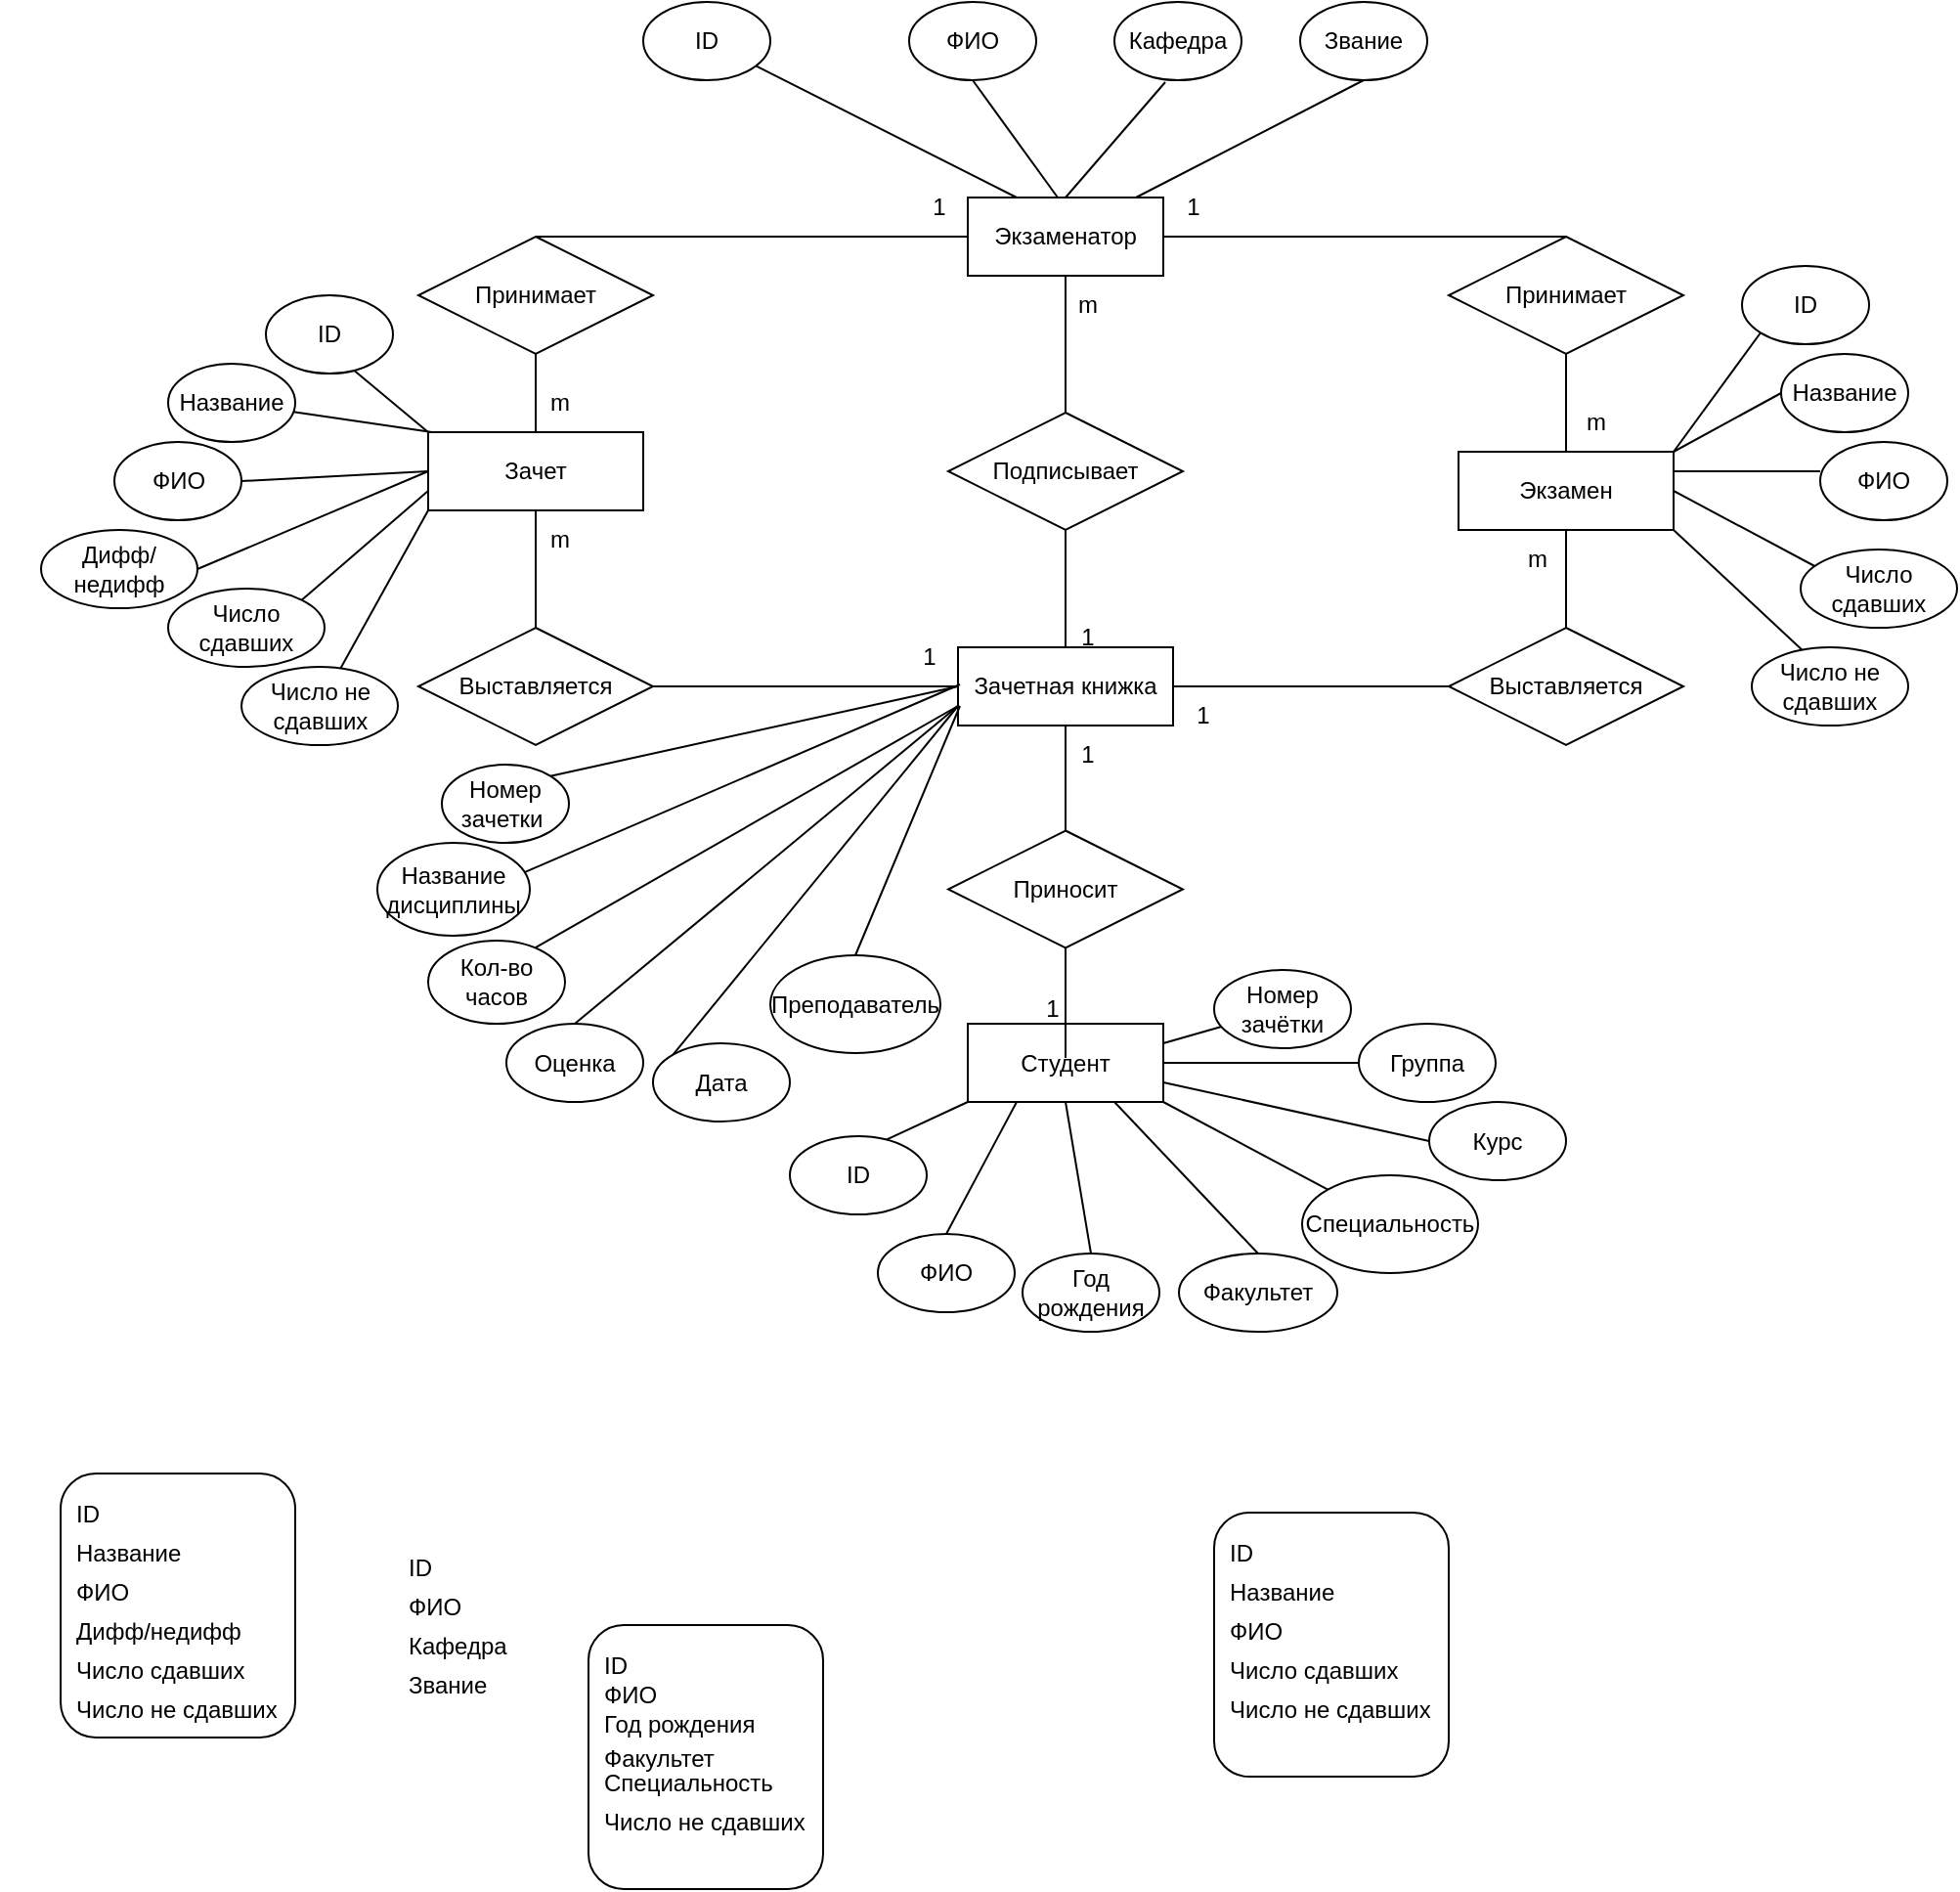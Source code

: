 <mxfile version="21.0.2" type="github">
  <diagram name="Страница 1" id="kN8PxnFEDK35wADo5rTp">
    <mxGraphModel dx="1122" dy="761" grid="1" gridSize="10" guides="1" tooltips="1" connect="1" arrows="1" fold="1" page="1" pageScale="1" pageWidth="827" pageHeight="1169" math="0" shadow="0">
      <root>
        <mxCell id="0" />
        <mxCell id="1" parent="0" />
        <mxCell id="aaMXlUi6by5d5fHdfF7g-28" value="Студент" style="whiteSpace=wrap;html=1;align=center;" vertex="1" parent="1">
          <mxGeometry x="514" y="592.5" width="100" height="40" as="geometry" />
        </mxCell>
        <mxCell id="aaMXlUi6by5d5fHdfF7g-35" value="" style="endArrow=none;html=1;rounded=0;exitX=0.5;exitY=0;exitDx=0;exitDy=0;entryX=0;entryY=0.5;entryDx=0;entryDy=0;" edge="1" parent="1" source="aaMXlUi6by5d5fHdfF7g-75" target="aaMXlUi6by5d5fHdfF7g-29">
          <mxGeometry relative="1" as="geometry">
            <mxPoint x="410" y="160" as="sourcePoint" />
            <mxPoint x="500" y="159.5" as="targetPoint" />
          </mxGeometry>
        </mxCell>
        <mxCell id="aaMXlUi6by5d5fHdfF7g-45" value="Экзамен" style="html=1;whiteSpace=wrap;" vertex="1" parent="1">
          <mxGeometry x="765" y="300" width="110" height="40" as="geometry" />
        </mxCell>
        <mxCell id="aaMXlUi6by5d5fHdfF7g-46" value="Зачет" style="html=1;whiteSpace=wrap;" vertex="1" parent="1">
          <mxGeometry x="238" y="290" width="110" height="40" as="geometry" />
        </mxCell>
        <mxCell id="aaMXlUi6by5d5fHdfF7g-47" value="Зачетная книжка" style="html=1;whiteSpace=wrap;" vertex="1" parent="1">
          <mxGeometry x="509" y="400" width="110" height="40" as="geometry" />
        </mxCell>
        <mxCell id="aaMXlUi6by5d5fHdfF7g-66" value="" style="endArrow=none;html=1;rounded=0;exitX=0.5;exitY=1;exitDx=0;exitDy=0;" edge="1" parent="1" source="aaMXlUi6by5d5fHdfF7g-78">
          <mxGeometry width="50" height="50" relative="1" as="geometry">
            <mxPoint x="128" y="448" as="sourcePoint" />
            <mxPoint x="564" y="610" as="targetPoint" />
          </mxGeometry>
        </mxCell>
        <mxCell id="aaMXlUi6by5d5fHdfF7g-74" value="" style="endArrow=none;html=1;rounded=0;exitX=0.5;exitY=0;exitDx=0;exitDy=0;entryX=1;entryY=0.5;entryDx=0;entryDy=0;startArrow=none;" edge="1" parent="1" source="aaMXlUi6by5d5fHdfF7g-76" target="aaMXlUi6by5d5fHdfF7g-29">
          <mxGeometry relative="1" as="geometry">
            <mxPoint x="424" y="310" as="sourcePoint" />
            <mxPoint x="510" y="169.5" as="targetPoint" />
            <Array as="points" />
          </mxGeometry>
        </mxCell>
        <mxCell id="aaMXlUi6by5d5fHdfF7g-75" value="Принимает" style="shape=rhombus;perimeter=rhombusPerimeter;whiteSpace=wrap;html=1;align=center;" vertex="1" parent="1">
          <mxGeometry x="233" y="190" width="120" height="60" as="geometry" />
        </mxCell>
        <mxCell id="aaMXlUi6by5d5fHdfF7g-78" value="Приносит" style="shape=rhombus;perimeter=rhombusPerimeter;whiteSpace=wrap;html=1;align=center;" vertex="1" parent="1">
          <mxGeometry x="504" y="493.75" width="120" height="60" as="geometry" />
        </mxCell>
        <mxCell id="aaMXlUi6by5d5fHdfF7g-79" value="" style="endArrow=none;html=1;rounded=0;entryX=0;entryY=0.5;entryDx=0;entryDy=0;exitX=1;exitY=0.5;exitDx=0;exitDy=0;" edge="1" parent="1" source="aaMXlUi6by5d5fHdfF7g-82" target="aaMXlUi6by5d5fHdfF7g-47">
          <mxGeometry width="50" height="50" relative="1" as="geometry">
            <mxPoint x="400" y="360" as="sourcePoint" />
            <mxPoint x="540" y="210" as="targetPoint" />
          </mxGeometry>
        </mxCell>
        <mxCell id="aaMXlUi6by5d5fHdfF7g-81" value="" style="endArrow=none;html=1;rounded=0;exitX=0.5;exitY=1;exitDx=0;exitDy=0;entryX=0.5;entryY=0;entryDx=0;entryDy=0;" edge="1" parent="1" source="aaMXlUi6by5d5fHdfF7g-45" target="aaMXlUi6by5d5fHdfF7g-84">
          <mxGeometry width="50" height="50" relative="1" as="geometry">
            <mxPoint x="424" y="290" as="sourcePoint" />
            <mxPoint x="574" y="480" as="targetPoint" />
          </mxGeometry>
        </mxCell>
        <mxCell id="aaMXlUi6by5d5fHdfF7g-82" value="Выставляется" style="shape=rhombus;perimeter=rhombusPerimeter;whiteSpace=wrap;html=1;align=center;" vertex="1" parent="1">
          <mxGeometry x="233" y="390" width="120" height="60" as="geometry" />
        </mxCell>
        <mxCell id="aaMXlUi6by5d5fHdfF7g-84" value="Выставляется" style="shape=rhombus;perimeter=rhombusPerimeter;whiteSpace=wrap;html=1;align=center;" vertex="1" parent="1">
          <mxGeometry x="760" y="390" width="120" height="60" as="geometry" />
        </mxCell>
        <mxCell id="aaMXlUi6by5d5fHdfF7g-86" value="" style="endArrow=none;html=1;rounded=0;exitX=0.5;exitY=0;exitDx=0;exitDy=0;startArrow=none;" edge="1" parent="1" source="aaMXlUi6by5d5fHdfF7g-29">
          <mxGeometry width="50" height="50" relative="1" as="geometry">
            <mxPoint x="570" y="390" as="sourcePoint" />
            <mxPoint x="559" y="180" as="targetPoint" />
          </mxGeometry>
        </mxCell>
        <mxCell id="aaMXlUi6by5d5fHdfF7g-88" value="" style="endArrow=none;html=1;rounded=0;exitX=0.5;exitY=0;exitDx=0;exitDy=0;" edge="1" parent="1" source="aaMXlUi6by5d5fHdfF7g-47" target="aaMXlUi6by5d5fHdfF7g-87">
          <mxGeometry width="50" height="50" relative="1" as="geometry">
            <mxPoint x="564" y="470" as="sourcePoint" />
            <mxPoint x="551" y="120" as="targetPoint" />
          </mxGeometry>
        </mxCell>
        <mxCell id="aaMXlUi6by5d5fHdfF7g-87" value="Подписывает" style="shape=rhombus;perimeter=rhombusPerimeter;whiteSpace=wrap;html=1;align=center;" vertex="1" parent="1">
          <mxGeometry x="504" y="280" width="120" height="60" as="geometry" />
        </mxCell>
        <mxCell id="aaMXlUi6by5d5fHdfF7g-76" value="Принимает" style="shape=rhombus;perimeter=rhombusPerimeter;whiteSpace=wrap;html=1;align=center;" vertex="1" parent="1">
          <mxGeometry x="760" y="190" width="120" height="60" as="geometry" />
        </mxCell>
        <mxCell id="aaMXlUi6by5d5fHdfF7g-93" value="" style="endArrow=none;html=1;rounded=0;entryX=0.5;entryY=1;entryDx=0;entryDy=0;" edge="1" parent="1" source="aaMXlUi6by5d5fHdfF7g-45" target="aaMXlUi6by5d5fHdfF7g-76">
          <mxGeometry width="50" height="50" relative="1" as="geometry">
            <mxPoint x="825" y="299" as="sourcePoint" />
            <mxPoint x="620" y="350" as="targetPoint" />
          </mxGeometry>
        </mxCell>
        <mxCell id="aaMXlUi6by5d5fHdfF7g-94" value="" style="endArrow=none;html=1;rounded=0;exitX=0.5;exitY=0;exitDx=0;exitDy=0;entryX=0.5;entryY=1;entryDx=0;entryDy=0;" edge="1" parent="1" source="aaMXlUi6by5d5fHdfF7g-78" target="aaMXlUi6by5d5fHdfF7g-47">
          <mxGeometry width="50" height="50" relative="1" as="geometry">
            <mxPoint x="570" y="550" as="sourcePoint" />
            <mxPoint x="620" y="500" as="targetPoint" />
          </mxGeometry>
        </mxCell>
        <mxCell id="aaMXlUi6by5d5fHdfF7g-95" value="" style="endArrow=none;html=1;rounded=0;exitX=0.5;exitY=0;exitDx=0;exitDy=0;entryX=0.5;entryY=1;entryDx=0;entryDy=0;" edge="1" parent="1" source="aaMXlUi6by5d5fHdfF7g-82" target="aaMXlUi6by5d5fHdfF7g-46">
          <mxGeometry width="50" height="50" relative="1" as="geometry">
            <mxPoint x="570" y="400" as="sourcePoint" />
            <mxPoint x="620" y="350" as="targetPoint" />
          </mxGeometry>
        </mxCell>
        <mxCell id="aaMXlUi6by5d5fHdfF7g-96" value="" style="endArrow=none;html=1;rounded=0;entryX=0.5;entryY=1;entryDx=0;entryDy=0;exitX=0.5;exitY=0;exitDx=0;exitDy=0;" edge="1" parent="1" source="aaMXlUi6by5d5fHdfF7g-46" target="aaMXlUi6by5d5fHdfF7g-75">
          <mxGeometry width="50" height="50" relative="1" as="geometry">
            <mxPoint x="570" y="310" as="sourcePoint" />
            <mxPoint x="620" y="260" as="targetPoint" />
          </mxGeometry>
        </mxCell>
        <mxCell id="aaMXlUi6by5d5fHdfF7g-97" value="" style="endArrow=none;html=1;rounded=0;exitX=1;exitY=0.5;exitDx=0;exitDy=0;entryX=0;entryY=0.5;entryDx=0;entryDy=0;" edge="1" parent="1" source="aaMXlUi6by5d5fHdfF7g-47" target="aaMXlUi6by5d5fHdfF7g-84">
          <mxGeometry width="50" height="50" relative="1" as="geometry">
            <mxPoint x="560" y="300" as="sourcePoint" />
            <mxPoint x="610" y="250" as="targetPoint" />
          </mxGeometry>
        </mxCell>
        <mxCell id="aaMXlUi6by5d5fHdfF7g-98" value="" style="endArrow=none;html=1;rounded=0;exitX=0.5;exitY=0;exitDx=0;exitDy=0;startArrow=none;" edge="1" parent="1" source="aaMXlUi6by5d5fHdfF7g-87" target="aaMXlUi6by5d5fHdfF7g-29">
          <mxGeometry width="50" height="50" relative="1" as="geometry">
            <mxPoint x="559" y="340" as="sourcePoint" />
            <mxPoint x="559" y="180" as="targetPoint" />
          </mxGeometry>
        </mxCell>
        <mxCell id="aaMXlUi6by5d5fHdfF7g-29" value="Экзаменатор" style="whiteSpace=wrap;html=1;align=center;" vertex="1" parent="1">
          <mxGeometry x="514" y="170" width="100" height="40" as="geometry" />
        </mxCell>
        <mxCell id="aaMXlUi6by5d5fHdfF7g-99" value="1" style="text;html=1;align=center;verticalAlign=middle;resizable=0;points=[];autosize=1;strokeColor=none;fillColor=none;" vertex="1" parent="1">
          <mxGeometry x="542" y="570" width="30" height="30" as="geometry" />
        </mxCell>
        <mxCell id="aaMXlUi6by5d5fHdfF7g-101" value="1" style="text;html=1;align=center;verticalAlign=middle;resizable=0;points=[];autosize=1;strokeColor=none;fillColor=none;" vertex="1" parent="1">
          <mxGeometry x="560" y="380" width="30" height="30" as="geometry" />
        </mxCell>
        <mxCell id="aaMXlUi6by5d5fHdfF7g-102" value="1" style="text;html=1;align=center;verticalAlign=middle;resizable=0;points=[];autosize=1;strokeColor=none;fillColor=none;" vertex="1" parent="1">
          <mxGeometry x="619" y="420" width="30" height="30" as="geometry" />
        </mxCell>
        <mxCell id="aaMXlUi6by5d5fHdfF7g-103" value="m" style="text;html=1;align=center;verticalAlign=middle;resizable=0;points=[];autosize=1;strokeColor=none;fillColor=none;" vertex="1" parent="1">
          <mxGeometry x="790" y="340" width="30" height="30" as="geometry" />
        </mxCell>
        <mxCell id="aaMXlUi6by5d5fHdfF7g-104" value="1" style="text;html=1;align=center;verticalAlign=middle;resizable=0;points=[];autosize=1;strokeColor=none;fillColor=none;" vertex="1" parent="1">
          <mxGeometry x="479" y="390" width="30" height="30" as="geometry" />
        </mxCell>
        <mxCell id="aaMXlUi6by5d5fHdfF7g-106" value="m" style="text;html=1;align=center;verticalAlign=middle;resizable=0;points=[];autosize=1;strokeColor=none;fillColor=none;" vertex="1" parent="1">
          <mxGeometry x="560" y="210" width="30" height="30" as="geometry" />
        </mxCell>
        <mxCell id="aaMXlUi6by5d5fHdfF7g-107" value="1" style="text;html=1;align=center;verticalAlign=middle;resizable=0;points=[];autosize=1;strokeColor=none;fillColor=none;" vertex="1" parent="1">
          <mxGeometry x="560" y="440" width="30" height="30" as="geometry" />
        </mxCell>
        <mxCell id="aaMXlUi6by5d5fHdfF7g-108" value="m" style="text;html=1;align=center;verticalAlign=middle;resizable=0;points=[];autosize=1;strokeColor=none;fillColor=none;" vertex="1" parent="1">
          <mxGeometry x="820" y="270" width="30" height="30" as="geometry" />
        </mxCell>
        <mxCell id="aaMXlUi6by5d5fHdfF7g-109" value="1" style="text;html=1;align=center;verticalAlign=middle;resizable=0;points=[];autosize=1;strokeColor=none;fillColor=none;" vertex="1" parent="1">
          <mxGeometry x="614" y="160" width="30" height="30" as="geometry" />
        </mxCell>
        <mxCell id="aaMXlUi6by5d5fHdfF7g-110" value="m" style="text;html=1;align=center;verticalAlign=middle;resizable=0;points=[];autosize=1;strokeColor=none;fillColor=none;" vertex="1" parent="1">
          <mxGeometry x="290" y="260" width="30" height="30" as="geometry" />
        </mxCell>
        <mxCell id="aaMXlUi6by5d5fHdfF7g-111" value="1" style="text;html=1;align=center;verticalAlign=middle;resizable=0;points=[];autosize=1;strokeColor=none;fillColor=none;" vertex="1" parent="1">
          <mxGeometry x="484" y="160" width="30" height="30" as="geometry" />
        </mxCell>
        <mxCell id="aaMXlUi6by5d5fHdfF7g-112" value="m" style="text;html=1;align=center;verticalAlign=middle;resizable=0;points=[];autosize=1;strokeColor=none;fillColor=none;" vertex="1" parent="1">
          <mxGeometry x="290" y="330" width="30" height="30" as="geometry" />
        </mxCell>
        <mxCell id="aaMXlUi6by5d5fHdfF7g-139" value="" style="shape=table;startSize=0;container=1;collapsible=1;childLayout=tableLayout;fixedRows=1;rowLines=0;fontStyle=0;align=center;resizeLast=1;strokeColor=none;fillColor=none;collapsible=0;whiteSpace=wrap;html=1;" vertex="1" parent="1">
          <mxGeometry x="190" y="860" width="180" height="20" as="geometry" />
        </mxCell>
        <mxCell id="aaMXlUi6by5d5fHdfF7g-140" value="" style="shape=tableRow;horizontal=0;startSize=0;swimlaneHead=0;swimlaneBody=0;fillColor=none;collapsible=0;dropTarget=0;points=[[0,0.5],[1,0.5]];portConstraint=eastwest;top=0;left=0;right=0;bottom=0;" vertex="1" parent="aaMXlUi6by5d5fHdfF7g-139">
          <mxGeometry width="180" height="20" as="geometry" />
        </mxCell>
        <mxCell id="aaMXlUi6by5d5fHdfF7g-141" value="" style="shape=partialRectangle;connectable=0;fillColor=none;top=0;left=0;bottom=0;right=0;editable=1;overflow=hidden;" vertex="1" parent="aaMXlUi6by5d5fHdfF7g-140">
          <mxGeometry width="30" height="20" as="geometry">
            <mxRectangle width="30" height="20" as="alternateBounds" />
          </mxGeometry>
        </mxCell>
        <mxCell id="aaMXlUi6by5d5fHdfF7g-142" value="ID" style="shape=partialRectangle;connectable=0;fillColor=none;top=0;left=0;bottom=0;right=0;align=left;spacingLeft=6;overflow=hidden;" vertex="1" parent="aaMXlUi6by5d5fHdfF7g-140">
          <mxGeometry x="30" width="150" height="20" as="geometry">
            <mxRectangle width="150" height="20" as="alternateBounds" />
          </mxGeometry>
        </mxCell>
        <mxCell id="aaMXlUi6by5d5fHdfF7g-143" value="" style="shape=table;startSize=0;container=1;collapsible=1;childLayout=tableLayout;fixedRows=1;rowLines=0;fontStyle=0;align=center;resizeLast=1;strokeColor=none;fillColor=none;collapsible=0;whiteSpace=wrap;html=1;" vertex="1" parent="1">
          <mxGeometry x="190" y="880" width="180" height="20" as="geometry" />
        </mxCell>
        <mxCell id="aaMXlUi6by5d5fHdfF7g-144" value="" style="shape=tableRow;horizontal=0;startSize=0;swimlaneHead=0;swimlaneBody=0;fillColor=none;collapsible=0;dropTarget=0;points=[[0,0.5],[1,0.5]];portConstraint=eastwest;top=0;left=0;right=0;bottom=0;" vertex="1" parent="aaMXlUi6by5d5fHdfF7g-143">
          <mxGeometry width="180" height="20" as="geometry" />
        </mxCell>
        <mxCell id="aaMXlUi6by5d5fHdfF7g-145" value="" style="shape=partialRectangle;connectable=0;fillColor=none;top=0;left=0;bottom=0;right=0;editable=1;overflow=hidden;" vertex="1" parent="aaMXlUi6by5d5fHdfF7g-144">
          <mxGeometry width="30" height="20" as="geometry">
            <mxRectangle width="30" height="20" as="alternateBounds" />
          </mxGeometry>
        </mxCell>
        <mxCell id="aaMXlUi6by5d5fHdfF7g-146" value="ФИО" style="shape=partialRectangle;connectable=0;fillColor=none;top=0;left=0;bottom=0;right=0;align=left;spacingLeft=6;overflow=hidden;" vertex="1" parent="aaMXlUi6by5d5fHdfF7g-144">
          <mxGeometry x="30" width="150" height="20" as="geometry">
            <mxRectangle width="150" height="20" as="alternateBounds" />
          </mxGeometry>
        </mxCell>
        <mxCell id="aaMXlUi6by5d5fHdfF7g-147" value="Кафедра" style="shape=partialRectangle;connectable=0;fillColor=none;top=0;left=0;bottom=0;right=0;align=left;spacingLeft=6;overflow=hidden;" vertex="1" parent="1">
          <mxGeometry x="220" y="900" width="150" height="20" as="geometry">
            <mxRectangle width="150" height="20" as="alternateBounds" />
          </mxGeometry>
        </mxCell>
        <mxCell id="aaMXlUi6by5d5fHdfF7g-148" value="Звание" style="shape=partialRectangle;connectable=0;fillColor=none;top=0;left=0;bottom=0;right=0;align=left;spacingLeft=6;overflow=hidden;" vertex="1" parent="1">
          <mxGeometry x="220" y="920" width="150" height="20" as="geometry">
            <mxRectangle width="150" height="20" as="alternateBounds" />
          </mxGeometry>
        </mxCell>
        <mxCell id="aaMXlUi6by5d5fHdfF7g-155" value="" style="shape=table;startSize=0;container=1;collapsible=1;childLayout=tableLayout;fixedRows=1;rowLines=0;fontStyle=0;align=center;resizeLast=1;strokeColor=none;fillColor=none;collapsible=0;whiteSpace=wrap;html=1;" vertex="1" parent="1">
          <mxGeometry x="507" y="100" width="180" height="20" as="geometry" />
        </mxCell>
        <mxCell id="aaMXlUi6by5d5fHdfF7g-156" value="" style="shape=tableRow;horizontal=0;startSize=0;swimlaneHead=0;swimlaneBody=0;fillColor=none;collapsible=0;dropTarget=0;points=[[0,0.5],[1,0.5]];portConstraint=eastwest;top=0;left=0;right=0;bottom=0;" vertex="1" parent="aaMXlUi6by5d5fHdfF7g-155">
          <mxGeometry width="180" height="20" as="geometry" />
        </mxCell>
        <mxCell id="aaMXlUi6by5d5fHdfF7g-157" value="" style="shape=partialRectangle;connectable=0;fillColor=none;top=0;left=0;bottom=0;right=0;editable=1;overflow=hidden;" vertex="1" parent="aaMXlUi6by5d5fHdfF7g-156">
          <mxGeometry width="30" height="20" as="geometry">
            <mxRectangle width="30" height="20" as="alternateBounds" />
          </mxGeometry>
        </mxCell>
        <mxCell id="aaMXlUi6by5d5fHdfF7g-158" value="" style="shape=partialRectangle;connectable=0;fillColor=none;top=0;left=0;bottom=0;right=0;align=left;spacingLeft=6;overflow=hidden;" vertex="1" parent="aaMXlUi6by5d5fHdfF7g-156">
          <mxGeometry x="30" width="150" height="20" as="geometry">
            <mxRectangle width="150" height="20" as="alternateBounds" />
          </mxGeometry>
        </mxCell>
        <mxCell id="aaMXlUi6by5d5fHdfF7g-161" value="" style="rounded=1;whiteSpace=wrap;html=1;" vertex="1" parent="1">
          <mxGeometry x="640" y="842.5" width="120" height="135" as="geometry" />
        </mxCell>
        <mxCell id="aaMXlUi6by5d5fHdfF7g-162" value="" style="shape=table;startSize=0;container=1;collapsible=1;childLayout=tableLayout;fixedRows=1;rowLines=0;fontStyle=0;align=center;resizeLast=1;strokeColor=none;fillColor=none;collapsible=0;whiteSpace=wrap;html=1;" vertex="1" parent="1">
          <mxGeometry x="610" y="852.5" width="180" height="20" as="geometry" />
        </mxCell>
        <mxCell id="aaMXlUi6by5d5fHdfF7g-163" value="" style="shape=tableRow;horizontal=0;startSize=0;swimlaneHead=0;swimlaneBody=0;fillColor=none;collapsible=0;dropTarget=0;points=[[0,0.5],[1,0.5]];portConstraint=eastwest;top=0;left=0;right=0;bottom=0;" vertex="1" parent="aaMXlUi6by5d5fHdfF7g-162">
          <mxGeometry width="180" height="20" as="geometry" />
        </mxCell>
        <mxCell id="aaMXlUi6by5d5fHdfF7g-164" value="" style="shape=partialRectangle;connectable=0;fillColor=none;top=0;left=0;bottom=0;right=0;editable=1;overflow=hidden;" vertex="1" parent="aaMXlUi6by5d5fHdfF7g-163">
          <mxGeometry width="30" height="20" as="geometry">
            <mxRectangle width="30" height="20" as="alternateBounds" />
          </mxGeometry>
        </mxCell>
        <mxCell id="aaMXlUi6by5d5fHdfF7g-165" value="ID" style="shape=partialRectangle;connectable=0;fillColor=none;top=0;left=0;bottom=0;right=0;align=left;spacingLeft=6;overflow=hidden;" vertex="1" parent="aaMXlUi6by5d5fHdfF7g-163">
          <mxGeometry x="30" width="150" height="20" as="geometry">
            <mxRectangle width="150" height="20" as="alternateBounds" />
          </mxGeometry>
        </mxCell>
        <mxCell id="aaMXlUi6by5d5fHdfF7g-166" value="" style="shape=table;startSize=0;container=1;collapsible=1;childLayout=tableLayout;fixedRows=1;rowLines=0;fontStyle=0;align=center;resizeLast=1;strokeColor=none;fillColor=none;collapsible=0;whiteSpace=wrap;html=1;" vertex="1" parent="1">
          <mxGeometry x="610" y="872.5" width="180" height="20" as="geometry" />
        </mxCell>
        <mxCell id="aaMXlUi6by5d5fHdfF7g-167" value="" style="shape=tableRow;horizontal=0;startSize=0;swimlaneHead=0;swimlaneBody=0;fillColor=none;collapsible=0;dropTarget=0;points=[[0,0.5],[1,0.5]];portConstraint=eastwest;top=0;left=0;right=0;bottom=0;" vertex="1" parent="aaMXlUi6by5d5fHdfF7g-166">
          <mxGeometry width="180" height="20" as="geometry" />
        </mxCell>
        <mxCell id="aaMXlUi6by5d5fHdfF7g-168" value="" style="shape=partialRectangle;connectable=0;fillColor=none;top=0;left=0;bottom=0;right=0;editable=1;overflow=hidden;" vertex="1" parent="aaMXlUi6by5d5fHdfF7g-167">
          <mxGeometry width="30" height="20" as="geometry">
            <mxRectangle width="30" height="20" as="alternateBounds" />
          </mxGeometry>
        </mxCell>
        <mxCell id="aaMXlUi6by5d5fHdfF7g-169" value="Название " style="shape=partialRectangle;connectable=0;fillColor=none;top=0;left=0;bottom=0;right=0;align=left;spacingLeft=6;overflow=hidden;" vertex="1" parent="aaMXlUi6by5d5fHdfF7g-167">
          <mxGeometry x="30" width="150" height="20" as="geometry">
            <mxRectangle width="150" height="20" as="alternateBounds" />
          </mxGeometry>
        </mxCell>
        <mxCell id="aaMXlUi6by5d5fHdfF7g-170" value="ФИО" style="shape=partialRectangle;connectable=0;fillColor=none;top=0;left=0;bottom=0;right=0;align=left;spacingLeft=6;overflow=hidden;" vertex="1" parent="1">
          <mxGeometry x="640" y="892.5" width="150" height="20" as="geometry">
            <mxRectangle width="150" height="20" as="alternateBounds" />
          </mxGeometry>
        </mxCell>
        <mxCell id="aaMXlUi6by5d5fHdfF7g-171" value="Число сдавших" style="shape=partialRectangle;connectable=0;fillColor=none;top=0;left=0;bottom=0;right=0;align=left;spacingLeft=6;overflow=hidden;" vertex="1" parent="1">
          <mxGeometry x="640" y="912.5" width="150" height="20" as="geometry">
            <mxRectangle width="150" height="20" as="alternateBounds" />
          </mxGeometry>
        </mxCell>
        <mxCell id="aaMXlUi6by5d5fHdfF7g-186" value="Число не сдавших" style="shape=partialRectangle;connectable=0;fillColor=none;top=0;left=0;bottom=0;right=0;align=left;spacingLeft=6;overflow=hidden;" vertex="1" parent="1">
          <mxGeometry x="640" y="932.5" width="150" height="20" as="geometry">
            <mxRectangle width="150" height="20" as="alternateBounds" />
          </mxGeometry>
        </mxCell>
        <mxCell id="aaMXlUi6by5d5fHdfF7g-187" value="" style="rounded=1;whiteSpace=wrap;html=1;" vertex="1" parent="1">
          <mxGeometry x="50" y="822.5" width="120" height="135" as="geometry" />
        </mxCell>
        <mxCell id="aaMXlUi6by5d5fHdfF7g-188" value="" style="shape=table;startSize=0;container=1;collapsible=1;childLayout=tableLayout;fixedRows=1;rowLines=0;fontStyle=0;align=center;resizeLast=1;strokeColor=none;fillColor=none;collapsible=0;whiteSpace=wrap;html=1;" vertex="1" parent="1">
          <mxGeometry x="20" y="832.5" width="180" height="20" as="geometry" />
        </mxCell>
        <mxCell id="aaMXlUi6by5d5fHdfF7g-189" value="" style="shape=tableRow;horizontal=0;startSize=0;swimlaneHead=0;swimlaneBody=0;fillColor=none;collapsible=0;dropTarget=0;points=[[0,0.5],[1,0.5]];portConstraint=eastwest;top=0;left=0;right=0;bottom=0;" vertex="1" parent="aaMXlUi6by5d5fHdfF7g-188">
          <mxGeometry width="180" height="20" as="geometry" />
        </mxCell>
        <mxCell id="aaMXlUi6by5d5fHdfF7g-190" value="" style="shape=partialRectangle;connectable=0;fillColor=none;top=0;left=0;bottom=0;right=0;editable=1;overflow=hidden;" vertex="1" parent="aaMXlUi6by5d5fHdfF7g-189">
          <mxGeometry width="30" height="20" as="geometry">
            <mxRectangle width="30" height="20" as="alternateBounds" />
          </mxGeometry>
        </mxCell>
        <mxCell id="aaMXlUi6by5d5fHdfF7g-191" value="ID" style="shape=partialRectangle;connectable=0;fillColor=none;top=0;left=0;bottom=0;right=0;align=left;spacingLeft=6;overflow=hidden;" vertex="1" parent="aaMXlUi6by5d5fHdfF7g-189">
          <mxGeometry x="30" width="150" height="20" as="geometry">
            <mxRectangle width="150" height="20" as="alternateBounds" />
          </mxGeometry>
        </mxCell>
        <mxCell id="aaMXlUi6by5d5fHdfF7g-192" value="" style="shape=table;startSize=0;container=1;collapsible=1;childLayout=tableLayout;fixedRows=1;rowLines=0;fontStyle=0;align=center;resizeLast=1;strokeColor=none;fillColor=none;collapsible=0;whiteSpace=wrap;html=1;" vertex="1" parent="1">
          <mxGeometry x="20" y="852.5" width="180" height="20" as="geometry" />
        </mxCell>
        <mxCell id="aaMXlUi6by5d5fHdfF7g-193" value="" style="shape=tableRow;horizontal=0;startSize=0;swimlaneHead=0;swimlaneBody=0;fillColor=none;collapsible=0;dropTarget=0;points=[[0,0.5],[1,0.5]];portConstraint=eastwest;top=0;left=0;right=0;bottom=0;" vertex="1" parent="aaMXlUi6by5d5fHdfF7g-192">
          <mxGeometry width="180" height="20" as="geometry" />
        </mxCell>
        <mxCell id="aaMXlUi6by5d5fHdfF7g-194" value="" style="shape=partialRectangle;connectable=0;fillColor=none;top=0;left=0;bottom=0;right=0;editable=1;overflow=hidden;" vertex="1" parent="aaMXlUi6by5d5fHdfF7g-193">
          <mxGeometry width="30" height="20" as="geometry">
            <mxRectangle width="30" height="20" as="alternateBounds" />
          </mxGeometry>
        </mxCell>
        <mxCell id="aaMXlUi6by5d5fHdfF7g-195" value="Название " style="shape=partialRectangle;connectable=0;fillColor=none;top=0;left=0;bottom=0;right=0;align=left;spacingLeft=6;overflow=hidden;" vertex="1" parent="aaMXlUi6by5d5fHdfF7g-193">
          <mxGeometry x="30" width="150" height="20" as="geometry">
            <mxRectangle width="150" height="20" as="alternateBounds" />
          </mxGeometry>
        </mxCell>
        <mxCell id="aaMXlUi6by5d5fHdfF7g-196" value="ФИО" style="shape=partialRectangle;connectable=0;fillColor=none;top=0;left=0;bottom=0;right=0;align=left;spacingLeft=6;overflow=hidden;" vertex="1" parent="1">
          <mxGeometry x="50" y="872.5" width="150" height="20" as="geometry">
            <mxRectangle width="150" height="20" as="alternateBounds" />
          </mxGeometry>
        </mxCell>
        <mxCell id="aaMXlUi6by5d5fHdfF7g-197" value="Число сдавших" style="shape=partialRectangle;connectable=0;fillColor=none;top=0;left=0;bottom=0;right=0;align=left;spacingLeft=6;overflow=hidden;" vertex="1" parent="1">
          <mxGeometry x="50" y="912.5" width="150" height="20" as="geometry">
            <mxRectangle width="150" height="20" as="alternateBounds" />
          </mxGeometry>
        </mxCell>
        <mxCell id="aaMXlUi6by5d5fHdfF7g-198" value="Число не сдавших" style="shape=partialRectangle;connectable=0;fillColor=none;top=0;left=0;bottom=0;right=0;align=left;spacingLeft=6;overflow=hidden;" vertex="1" parent="1">
          <mxGeometry x="50" y="932.5" width="150" height="20" as="geometry">
            <mxRectangle width="150" height="20" as="alternateBounds" />
          </mxGeometry>
        </mxCell>
        <mxCell id="aaMXlUi6by5d5fHdfF7g-200" value="Дифф/недифф" style="shape=partialRectangle;connectable=0;fillColor=none;top=0;left=0;bottom=0;right=0;align=left;spacingLeft=6;overflow=hidden;" vertex="1" parent="1">
          <mxGeometry x="50" y="892.5" width="150" height="20" as="geometry">
            <mxRectangle width="150" height="20" as="alternateBounds" />
          </mxGeometry>
        </mxCell>
        <mxCell id="aaMXlUi6by5d5fHdfF7g-207" value="" style="shape=table;startSize=0;container=1;collapsible=1;childLayout=tableLayout;fixedRows=1;rowLines=0;fontStyle=0;align=center;resizeLast=1;strokeColor=none;fillColor=none;collapsible=0;whiteSpace=wrap;html=1;" vertex="1" parent="1">
          <mxGeometry x="654" y="572.5" width="176" height="20" as="geometry" />
        </mxCell>
        <mxCell id="aaMXlUi6by5d5fHdfF7g-208" value="" style="shape=tableRow;horizontal=0;startSize=0;swimlaneHead=0;swimlaneBody=0;fillColor=none;collapsible=0;dropTarget=0;points=[[0,0.5],[1,0.5]];portConstraint=eastwest;top=0;left=0;right=0;bottom=0;" vertex="1" parent="aaMXlUi6by5d5fHdfF7g-207">
          <mxGeometry width="176" height="20" as="geometry" />
        </mxCell>
        <mxCell id="aaMXlUi6by5d5fHdfF7g-209" value="" style="shape=partialRectangle;connectable=0;fillColor=none;top=0;left=0;bottom=0;right=0;editable=1;overflow=hidden;" vertex="1" parent="aaMXlUi6by5d5fHdfF7g-208">
          <mxGeometry width="30" height="20" as="geometry">
            <mxRectangle width="30" height="20" as="alternateBounds" />
          </mxGeometry>
        </mxCell>
        <mxCell id="aaMXlUi6by5d5fHdfF7g-210" value="" style="shape=partialRectangle;connectable=0;fillColor=none;top=0;left=0;bottom=0;right=0;align=left;spacingLeft=6;overflow=hidden;" vertex="1" parent="aaMXlUi6by5d5fHdfF7g-208">
          <mxGeometry x="30" width="146" height="20" as="geometry">
            <mxRectangle width="146" height="20" as="alternateBounds" />
          </mxGeometry>
        </mxCell>
        <mxCell id="aaMXlUi6by5d5fHdfF7g-216" value="" style="rounded=1;whiteSpace=wrap;html=1;" vertex="1" parent="1">
          <mxGeometry x="320" y="900" width="120" height="135" as="geometry" />
        </mxCell>
        <mxCell id="aaMXlUi6by5d5fHdfF7g-217" value="ID" style="shape=partialRectangle;connectable=0;fillColor=none;top=0;left=0;bottom=0;right=0;align=left;spacingLeft=6;overflow=hidden;" vertex="1" parent="1">
          <mxGeometry x="320" y="910" width="150" height="20" as="geometry">
            <mxRectangle width="150" height="20" as="alternateBounds" />
          </mxGeometry>
        </mxCell>
        <mxCell id="aaMXlUi6by5d5fHdfF7g-218" value="Год рождения" style="shape=partialRectangle;connectable=0;fillColor=none;top=0;left=0;bottom=0;right=0;align=left;spacingLeft=6;overflow=hidden;" vertex="1" parent="1">
          <mxGeometry x="320" y="940" width="150" height="20" as="geometry">
            <mxRectangle width="150" height="20" as="alternateBounds" />
          </mxGeometry>
        </mxCell>
        <mxCell id="aaMXlUi6by5d5fHdfF7g-219" value="ФИО" style="shape=partialRectangle;connectable=0;fillColor=none;top=0;left=0;bottom=0;right=0;align=left;spacingLeft=6;overflow=hidden;" vertex="1" parent="1">
          <mxGeometry x="320" y="925" width="150" height="20" as="geometry">
            <mxRectangle width="150" height="20" as="alternateBounds" />
          </mxGeometry>
        </mxCell>
        <mxCell id="aaMXlUi6by5d5fHdfF7g-220" value="Факультет" style="shape=partialRectangle;connectable=0;fillColor=none;top=0;left=0;bottom=0;right=0;align=left;spacingLeft=6;overflow=hidden;" vertex="1" parent="1">
          <mxGeometry x="320" y="957.5" width="150" height="20" as="geometry">
            <mxRectangle width="150" height="20" as="alternateBounds" />
          </mxGeometry>
        </mxCell>
        <mxCell id="aaMXlUi6by5d5fHdfF7g-221" value="Число не сдавших" style="shape=partialRectangle;connectable=0;fillColor=none;top=0;left=0;bottom=0;right=0;align=left;spacingLeft=6;overflow=hidden;" vertex="1" parent="1">
          <mxGeometry x="320" y="990" width="150" height="20" as="geometry">
            <mxRectangle width="150" height="20" as="alternateBounds" />
          </mxGeometry>
        </mxCell>
        <mxCell id="aaMXlUi6by5d5fHdfF7g-222" value="Специальность " style="shape=partialRectangle;connectable=0;fillColor=none;top=0;left=0;bottom=0;right=0;align=left;spacingLeft=6;overflow=hidden;" vertex="1" parent="1">
          <mxGeometry x="320" y="970" width="150" height="20" as="geometry">
            <mxRectangle width="150" height="20" as="alternateBounds" />
          </mxGeometry>
        </mxCell>
        <mxCell id="aaMXlUi6by5d5fHdfF7g-224" value="" style="endArrow=none;html=1;rounded=0;exitX=0.25;exitY=0;exitDx=0;exitDy=0;" edge="1" parent="1" source="aaMXlUi6by5d5fHdfF7g-29" target="aaMXlUi6by5d5fHdfF7g-225">
          <mxGeometry width="50" height="50" relative="1" as="geometry">
            <mxPoint x="540" y="140" as="sourcePoint" />
            <mxPoint x="460" y="110" as="targetPoint" />
          </mxGeometry>
        </mxCell>
        <mxCell id="aaMXlUi6by5d5fHdfF7g-225" value="ID" style="ellipse;whiteSpace=wrap;html=1;" vertex="1" parent="1">
          <mxGeometry x="348" y="70" width="65" height="40" as="geometry" />
        </mxCell>
        <mxCell id="aaMXlUi6by5d5fHdfF7g-226" value="ФИО" style="ellipse;whiteSpace=wrap;html=1;" vertex="1" parent="1">
          <mxGeometry x="484" y="70" width="65" height="40" as="geometry" />
        </mxCell>
        <mxCell id="aaMXlUi6by5d5fHdfF7g-227" value="" style="endArrow=none;html=1;rounded=0;exitX=0.5;exitY=1;exitDx=0;exitDy=0;" edge="1" parent="1" source="aaMXlUi6by5d5fHdfF7g-226">
          <mxGeometry width="50" height="50" relative="1" as="geometry">
            <mxPoint x="540" y="260" as="sourcePoint" />
            <mxPoint x="560" y="170" as="targetPoint" />
          </mxGeometry>
        </mxCell>
        <mxCell id="aaMXlUi6by5d5fHdfF7g-228" value="Кафедра" style="ellipse;whiteSpace=wrap;html=1;" vertex="1" parent="1">
          <mxGeometry x="589" y="70" width="65" height="40" as="geometry" />
        </mxCell>
        <mxCell id="aaMXlUi6by5d5fHdfF7g-229" value="" style="endArrow=none;html=1;rounded=0;exitX=0.4;exitY=1.025;exitDx=0;exitDy=0;exitPerimeter=0;entryX=0.5;entryY=0;entryDx=0;entryDy=0;" edge="1" parent="1" source="aaMXlUi6by5d5fHdfF7g-228" target="aaMXlUi6by5d5fHdfF7g-29">
          <mxGeometry width="50" height="50" relative="1" as="geometry">
            <mxPoint x="527" y="120" as="sourcePoint" />
            <mxPoint x="558" y="165" as="targetPoint" />
          </mxGeometry>
        </mxCell>
        <mxCell id="aaMXlUi6by5d5fHdfF7g-230" value="Звание" style="ellipse;whiteSpace=wrap;html=1;" vertex="1" parent="1">
          <mxGeometry x="684" y="70" width="65" height="40" as="geometry" />
        </mxCell>
        <mxCell id="aaMXlUi6by5d5fHdfF7g-231" value="" style="endArrow=none;html=1;rounded=0;exitX=0.5;exitY=1;exitDx=0;exitDy=0;" edge="1" parent="1" source="aaMXlUi6by5d5fHdfF7g-230">
          <mxGeometry width="50" height="50" relative="1" as="geometry">
            <mxPoint x="625" y="121" as="sourcePoint" />
            <mxPoint x="600" y="170" as="targetPoint" />
          </mxGeometry>
        </mxCell>
        <mxCell id="aaMXlUi6by5d5fHdfF7g-232" value="ID" style="ellipse;whiteSpace=wrap;html=1;" vertex="1" parent="1">
          <mxGeometry x="910" y="205" width="65" height="40" as="geometry" />
        </mxCell>
        <mxCell id="aaMXlUi6by5d5fHdfF7g-233" value="" style="endArrow=none;html=1;rounded=0;entryX=1;entryY=0;entryDx=0;entryDy=0;exitX=0;exitY=1;exitDx=0;exitDy=0;" edge="1" parent="1" source="aaMXlUi6by5d5fHdfF7g-232" target="aaMXlUi6by5d5fHdfF7g-45">
          <mxGeometry width="50" height="50" relative="1" as="geometry">
            <mxPoint x="580" y="440" as="sourcePoint" />
            <mxPoint x="630" y="390" as="targetPoint" />
          </mxGeometry>
        </mxCell>
        <mxCell id="aaMXlUi6by5d5fHdfF7g-234" value="Название" style="ellipse;whiteSpace=wrap;html=1;" vertex="1" parent="1">
          <mxGeometry x="930" y="250" width="65" height="40" as="geometry" />
        </mxCell>
        <mxCell id="aaMXlUi6by5d5fHdfF7g-235" value="" style="endArrow=none;html=1;rounded=0;entryX=1;entryY=0;entryDx=0;entryDy=0;exitX=0;exitY=0.5;exitDx=0;exitDy=0;" edge="1" parent="1" source="aaMXlUi6by5d5fHdfF7g-234" target="aaMXlUi6by5d5fHdfF7g-45">
          <mxGeometry width="50" height="50" relative="1" as="geometry">
            <mxPoint x="930" y="249" as="sourcePoint" />
            <mxPoint x="885" y="310" as="targetPoint" />
          </mxGeometry>
        </mxCell>
        <mxCell id="aaMXlUi6by5d5fHdfF7g-236" value="" style="endArrow=none;html=1;rounded=0;" edge="1" parent="1">
          <mxGeometry width="50" height="50" relative="1" as="geometry">
            <mxPoint x="950" y="310" as="sourcePoint" />
            <mxPoint x="875" y="310" as="targetPoint" />
          </mxGeometry>
        </mxCell>
        <mxCell id="aaMXlUi6by5d5fHdfF7g-237" value="ФИО" style="ellipse;whiteSpace=wrap;html=1;" vertex="1" parent="1">
          <mxGeometry x="950" y="295" width="65" height="40" as="geometry" />
        </mxCell>
        <mxCell id="aaMXlUi6by5d5fHdfF7g-238" value="" style="endArrow=none;html=1;rounded=0;entryX=1;entryY=0.5;entryDx=0;entryDy=0;" edge="1" parent="1" target="aaMXlUi6by5d5fHdfF7g-45">
          <mxGeometry width="50" height="50" relative="1" as="geometry">
            <mxPoint x="950" y="360" as="sourcePoint" />
            <mxPoint x="880" y="320" as="targetPoint" />
          </mxGeometry>
        </mxCell>
        <mxCell id="aaMXlUi6by5d5fHdfF7g-239" value="Число сдавших" style="ellipse;whiteSpace=wrap;html=1;" vertex="1" parent="1">
          <mxGeometry x="940" y="350" width="80" height="40" as="geometry" />
        </mxCell>
        <mxCell id="aaMXlUi6by5d5fHdfF7g-240" value="" style="endArrow=none;html=1;rounded=0;entryX=1;entryY=1;entryDx=0;entryDy=0;" edge="1" parent="1" target="aaMXlUi6by5d5fHdfF7g-45">
          <mxGeometry width="50" height="50" relative="1" as="geometry">
            <mxPoint x="950" y="410" as="sourcePoint" />
            <mxPoint x="885" y="330" as="targetPoint" />
          </mxGeometry>
        </mxCell>
        <mxCell id="aaMXlUi6by5d5fHdfF7g-241" value="Число не сдавших" style="ellipse;whiteSpace=wrap;html=1;" vertex="1" parent="1">
          <mxGeometry x="915" y="400" width="80" height="40" as="geometry" />
        </mxCell>
        <mxCell id="aaMXlUi6by5d5fHdfF7g-242" value="" style="endArrow=none;html=1;rounded=0;exitX=0;exitY=0;exitDx=0;exitDy=0;" edge="1" parent="1" source="aaMXlUi6by5d5fHdfF7g-46">
          <mxGeometry width="50" height="50" relative="1" as="geometry">
            <mxPoint x="410" y="460" as="sourcePoint" />
            <mxPoint x="190" y="250" as="targetPoint" />
          </mxGeometry>
        </mxCell>
        <mxCell id="aaMXlUi6by5d5fHdfF7g-243" value="ID" style="ellipse;whiteSpace=wrap;html=1;" vertex="1" parent="1">
          <mxGeometry x="155" y="220" width="65" height="40" as="geometry" />
        </mxCell>
        <mxCell id="aaMXlUi6by5d5fHdfF7g-244" value="Название" style="ellipse;whiteSpace=wrap;html=1;" vertex="1" parent="1">
          <mxGeometry x="105" y="255" width="65" height="40" as="geometry" />
        </mxCell>
        <mxCell id="aaMXlUi6by5d5fHdfF7g-245" value="ФИО" style="ellipse;whiteSpace=wrap;html=1;" vertex="1" parent="1">
          <mxGeometry x="77.5" y="295" width="65" height="40" as="geometry" />
        </mxCell>
        <mxCell id="aaMXlUi6by5d5fHdfF7g-246" value="Число сдавших" style="ellipse;whiteSpace=wrap;html=1;" vertex="1" parent="1">
          <mxGeometry x="105" y="370" width="80" height="40" as="geometry" />
        </mxCell>
        <mxCell id="aaMXlUi6by5d5fHdfF7g-247" value="Число не сдавших" style="ellipse;whiteSpace=wrap;html=1;" vertex="1" parent="1">
          <mxGeometry x="142.5" y="410" width="80" height="40" as="geometry" />
        </mxCell>
        <mxCell id="aaMXlUi6by5d5fHdfF7g-250" value="Дифф/недифф" style="ellipse;whiteSpace=wrap;html=1;" vertex="1" parent="1">
          <mxGeometry x="40" y="340" width="80" height="40" as="geometry" />
        </mxCell>
        <mxCell id="aaMXlUi6by5d5fHdfF7g-251" value="" style="endArrow=none;html=1;rounded=0;" edge="1" parent="1" target="aaMXlUi6by5d5fHdfF7g-244">
          <mxGeometry width="50" height="50" relative="1" as="geometry">
            <mxPoint x="240" y="290" as="sourcePoint" />
            <mxPoint x="200" y="260" as="targetPoint" />
          </mxGeometry>
        </mxCell>
        <mxCell id="aaMXlUi6by5d5fHdfF7g-252" value="" style="endArrow=none;html=1;rounded=0;entryX=1;entryY=0.5;entryDx=0;entryDy=0;exitX=0;exitY=0.5;exitDx=0;exitDy=0;" edge="1" parent="1" source="aaMXlUi6by5d5fHdfF7g-46" target="aaMXlUi6by5d5fHdfF7g-245">
          <mxGeometry width="50" height="50" relative="1" as="geometry">
            <mxPoint x="250" y="300" as="sourcePoint" />
            <mxPoint x="179" y="290" as="targetPoint" />
          </mxGeometry>
        </mxCell>
        <mxCell id="aaMXlUi6by5d5fHdfF7g-253" value="" style="endArrow=none;html=1;rounded=0;entryX=1;entryY=0.5;entryDx=0;entryDy=0;exitX=0;exitY=0.5;exitDx=0;exitDy=0;" edge="1" parent="1" source="aaMXlUi6by5d5fHdfF7g-46" target="aaMXlUi6by5d5fHdfF7g-250">
          <mxGeometry width="50" height="50" relative="1" as="geometry">
            <mxPoint x="248" y="320" as="sourcePoint" />
            <mxPoint x="153" y="325" as="targetPoint" />
          </mxGeometry>
        </mxCell>
        <mxCell id="aaMXlUi6by5d5fHdfF7g-254" value="" style="endArrow=none;html=1;rounded=0;entryX=1;entryY=0;entryDx=0;entryDy=0;exitX=0;exitY=0.75;exitDx=0;exitDy=0;" edge="1" parent="1" source="aaMXlUi6by5d5fHdfF7g-46" target="aaMXlUi6by5d5fHdfF7g-246">
          <mxGeometry width="50" height="50" relative="1" as="geometry">
            <mxPoint x="248" y="320" as="sourcePoint" />
            <mxPoint x="130" y="370" as="targetPoint" />
          </mxGeometry>
        </mxCell>
        <mxCell id="aaMXlUi6by5d5fHdfF7g-255" value="" style="endArrow=none;html=1;rounded=0;exitX=0;exitY=1;exitDx=0;exitDy=0;" edge="1" parent="1" source="aaMXlUi6by5d5fHdfF7g-46" target="aaMXlUi6by5d5fHdfF7g-247">
          <mxGeometry width="50" height="50" relative="1" as="geometry">
            <mxPoint x="248" y="330" as="sourcePoint" />
            <mxPoint x="183" y="386" as="targetPoint" />
          </mxGeometry>
        </mxCell>
        <mxCell id="aaMXlUi6by5d5fHdfF7g-256" value="" style="endArrow=none;html=1;rounded=0;exitX=0;exitY=0.5;exitDx=0;exitDy=0;entryX=1;entryY=0;entryDx=0;entryDy=0;" edge="1" parent="1" source="aaMXlUi6by5d5fHdfF7g-47" target="aaMXlUi6by5d5fHdfF7g-258">
          <mxGeometry width="50" height="50" relative="1" as="geometry">
            <mxPoint x="443" y="532.5" as="sourcePoint" />
            <mxPoint x="300" y="500" as="targetPoint" />
          </mxGeometry>
        </mxCell>
        <mxCell id="aaMXlUi6by5d5fHdfF7g-258" value="Номер зачетки&amp;nbsp;" style="ellipse;whiteSpace=wrap;html=1;" vertex="1" parent="1">
          <mxGeometry x="245" y="460" width="65" height="40" as="geometry" />
        </mxCell>
        <mxCell id="aaMXlUi6by5d5fHdfF7g-260" value="" style="endArrow=none;html=1;rounded=0;exitX=1.033;exitY=0.967;exitDx=0;exitDy=0;exitPerimeter=0;entryX=0.954;entryY=0.325;entryDx=0;entryDy=0;entryPerimeter=0;" edge="1" parent="1" source="aaMXlUi6by5d5fHdfF7g-104" target="aaMXlUi6by5d5fHdfF7g-261">
          <mxGeometry width="50" height="50" relative="1" as="geometry">
            <mxPoint x="504" y="470" as="sourcePoint" />
            <mxPoint x="310" y="550" as="targetPoint" />
          </mxGeometry>
        </mxCell>
        <mxCell id="aaMXlUi6by5d5fHdfF7g-261" value="Название дисциплины" style="ellipse;whiteSpace=wrap;html=1;" vertex="1" parent="1">
          <mxGeometry x="212" y="500" width="78" height="47.5" as="geometry" />
        </mxCell>
        <mxCell id="aaMXlUi6by5d5fHdfF7g-262" value="" style="endArrow=none;html=1;rounded=0;exitX=0;exitY=0.75;exitDx=0;exitDy=0;entryX=0.775;entryY=0.094;entryDx=0;entryDy=0;entryPerimeter=0;" edge="1" parent="1" source="aaMXlUi6by5d5fHdfF7g-47" target="aaMXlUi6by5d5fHdfF7g-263">
          <mxGeometry width="50" height="50" relative="1" as="geometry">
            <mxPoint x="520" y="429" as="sourcePoint" />
            <mxPoint x="260" y="590" as="targetPoint" />
          </mxGeometry>
        </mxCell>
        <mxCell id="aaMXlUi6by5d5fHdfF7g-263" value="Кол-во часов" style="ellipse;whiteSpace=wrap;html=1;" vertex="1" parent="1">
          <mxGeometry x="238" y="550" width="70" height="42.5" as="geometry" />
        </mxCell>
        <mxCell id="aaMXlUi6by5d5fHdfF7g-264" value="Оценка" style="ellipse;whiteSpace=wrap;html=1;" vertex="1" parent="1">
          <mxGeometry x="278" y="592.5" width="70" height="40" as="geometry" />
        </mxCell>
        <mxCell id="aaMXlUi6by5d5fHdfF7g-265" value="" style="endArrow=none;html=1;rounded=0;exitX=0;exitY=0.75;exitDx=0;exitDy=0;entryX=0.5;entryY=0;entryDx=0;entryDy=0;" edge="1" parent="1" source="aaMXlUi6by5d5fHdfF7g-47" target="aaMXlUi6by5d5fHdfF7g-264">
          <mxGeometry width="50" height="50" relative="1" as="geometry">
            <mxPoint x="519" y="440" as="sourcePoint" />
            <mxPoint x="302" y="564" as="targetPoint" />
          </mxGeometry>
        </mxCell>
        <mxCell id="aaMXlUi6by5d5fHdfF7g-266" value="Дата" style="ellipse;whiteSpace=wrap;html=1;" vertex="1" parent="1">
          <mxGeometry x="353" y="602.5" width="70" height="40" as="geometry" />
        </mxCell>
        <mxCell id="aaMXlUi6by5d5fHdfF7g-267" value="" style="endArrow=none;html=1;rounded=0;exitX=0;exitY=0.75;exitDx=0;exitDy=0;entryX=0;entryY=0;entryDx=0;entryDy=0;" edge="1" parent="1" source="aaMXlUi6by5d5fHdfF7g-47" target="aaMXlUi6by5d5fHdfF7g-266">
          <mxGeometry width="50" height="50" relative="1" as="geometry">
            <mxPoint x="519" y="440" as="sourcePoint" />
            <mxPoint x="323" y="603" as="targetPoint" />
          </mxGeometry>
        </mxCell>
        <mxCell id="aaMXlUi6by5d5fHdfF7g-268" value="Преподаватель" style="ellipse;whiteSpace=wrap;html=1;" vertex="1" parent="1">
          <mxGeometry x="413" y="557.5" width="87" height="50" as="geometry" />
        </mxCell>
        <mxCell id="aaMXlUi6by5d5fHdfF7g-270" value="" style="endArrow=none;html=1;rounded=0;entryX=0.5;entryY=0;entryDx=0;entryDy=0;" edge="1" parent="1" target="aaMXlUi6by5d5fHdfF7g-268">
          <mxGeometry width="50" height="50" relative="1" as="geometry">
            <mxPoint x="510" y="430" as="sourcePoint" />
            <mxPoint x="373" y="618" as="targetPoint" />
          </mxGeometry>
        </mxCell>
        <mxCell id="aaMXlUi6by5d5fHdfF7g-275" value="" style="endArrow=none;html=1;rounded=0;exitX=0;exitY=1;exitDx=0;exitDy=0;entryX=0.705;entryY=0.046;entryDx=0;entryDy=0;entryPerimeter=0;" edge="1" parent="1" source="aaMXlUi6by5d5fHdfF7g-28" target="aaMXlUi6by5d5fHdfF7g-276">
          <mxGeometry width="50" height="50" relative="1" as="geometry">
            <mxPoint x="510" y="650" as="sourcePoint" />
            <mxPoint x="470" y="690" as="targetPoint" />
          </mxGeometry>
        </mxCell>
        <mxCell id="aaMXlUi6by5d5fHdfF7g-276" value="ID" style="ellipse;whiteSpace=wrap;html=1;" vertex="1" parent="1">
          <mxGeometry x="423" y="650" width="70" height="40" as="geometry" />
        </mxCell>
        <mxCell id="aaMXlUi6by5d5fHdfF7g-277" value="ФИО" style="ellipse;whiteSpace=wrap;html=1;" vertex="1" parent="1">
          <mxGeometry x="468" y="700" width="70" height="40" as="geometry" />
        </mxCell>
        <mxCell id="aaMXlUi6by5d5fHdfF7g-278" value="" style="endArrow=none;html=1;rounded=0;entryX=0.5;entryY=0;entryDx=0;entryDy=0;exitX=0.25;exitY=1;exitDx=0;exitDy=0;" edge="1" parent="1" source="aaMXlUi6by5d5fHdfF7g-28" target="aaMXlUi6by5d5fHdfF7g-277">
          <mxGeometry width="50" height="50" relative="1" as="geometry">
            <mxPoint x="540" y="670" as="sourcePoint" />
            <mxPoint x="481" y="692" as="targetPoint" />
          </mxGeometry>
        </mxCell>
        <mxCell id="aaMXlUi6by5d5fHdfF7g-279" value="" style="endArrow=none;html=1;rounded=0;exitX=0.5;exitY=1;exitDx=0;exitDy=0;entryX=0.5;entryY=0;entryDx=0;entryDy=0;" edge="1" parent="1" source="aaMXlUi6by5d5fHdfF7g-28" target="aaMXlUi6by5d5fHdfF7g-280">
          <mxGeometry width="50" height="50" relative="1" as="geometry">
            <mxPoint x="534" y="670" as="sourcePoint" />
            <mxPoint x="564" y="720" as="targetPoint" />
          </mxGeometry>
        </mxCell>
        <mxCell id="aaMXlUi6by5d5fHdfF7g-280" value="Год рождения" style="ellipse;whiteSpace=wrap;html=1;" vertex="1" parent="1">
          <mxGeometry x="542" y="710" width="70" height="40" as="geometry" />
        </mxCell>
        <mxCell id="aaMXlUi6by5d5fHdfF7g-281" value="Факультет" style="ellipse;whiteSpace=wrap;html=1;" vertex="1" parent="1">
          <mxGeometry x="622" y="710" width="81" height="40" as="geometry" />
        </mxCell>
        <mxCell id="aaMXlUi6by5d5fHdfF7g-282" value="Специальность" style="ellipse;whiteSpace=wrap;html=1;" vertex="1" parent="1">
          <mxGeometry x="685" y="670" width="90" height="50" as="geometry" />
        </mxCell>
        <mxCell id="aaMXlUi6by5d5fHdfF7g-283" value="" style="endArrow=none;html=1;rounded=0;exitX=0.75;exitY=1;exitDx=0;exitDy=0;entryX=0.5;entryY=0;entryDx=0;entryDy=0;" edge="1" parent="1" source="aaMXlUi6by5d5fHdfF7g-28" target="aaMXlUi6by5d5fHdfF7g-281">
          <mxGeometry width="50" height="50" relative="1" as="geometry">
            <mxPoint x="574" y="660" as="sourcePoint" />
            <mxPoint x="589" y="740" as="targetPoint" />
          </mxGeometry>
        </mxCell>
        <mxCell id="aaMXlUi6by5d5fHdfF7g-284" value="" style="endArrow=none;html=1;rounded=0;entryX=0;entryY=0;entryDx=0;entryDy=0;exitX=1;exitY=1;exitDx=0;exitDy=0;" edge="1" parent="1" source="aaMXlUi6by5d5fHdfF7g-28" target="aaMXlUi6by5d5fHdfF7g-282">
          <mxGeometry width="50" height="50" relative="1" as="geometry">
            <mxPoint x="590" y="650" as="sourcePoint" />
            <mxPoint x="675" y="740" as="targetPoint" />
          </mxGeometry>
        </mxCell>
        <mxCell id="aaMXlUi6by5d5fHdfF7g-285" value="Курс" style="ellipse;whiteSpace=wrap;html=1;" vertex="1" parent="1">
          <mxGeometry x="750" y="632.5" width="70" height="40" as="geometry" />
        </mxCell>
        <mxCell id="aaMXlUi6by5d5fHdfF7g-286" value="Группа" style="ellipse;whiteSpace=wrap;html=1;" vertex="1" parent="1">
          <mxGeometry x="714" y="592.5" width="70" height="40" as="geometry" />
        </mxCell>
        <mxCell id="aaMXlUi6by5d5fHdfF7g-287" value="Номер зачётки" style="ellipse;whiteSpace=wrap;html=1;" vertex="1" parent="1">
          <mxGeometry x="640" y="565" width="70" height="40" as="geometry" />
        </mxCell>
        <mxCell id="aaMXlUi6by5d5fHdfF7g-289" value="" style="endArrow=none;html=1;rounded=0;exitX=1;exitY=0.75;exitDx=0;exitDy=0;entryX=0;entryY=0.5;entryDx=0;entryDy=0;" edge="1" parent="1" source="aaMXlUi6by5d5fHdfF7g-28" target="aaMXlUi6by5d5fHdfF7g-285">
          <mxGeometry width="50" height="50" relative="1" as="geometry">
            <mxPoint x="624" y="640" as="sourcePoint" />
            <mxPoint x="700" y="720" as="targetPoint" />
          </mxGeometry>
        </mxCell>
        <mxCell id="aaMXlUi6by5d5fHdfF7g-290" value="" style="endArrow=none;html=1;rounded=0;exitX=1;exitY=0.5;exitDx=0;exitDy=0;" edge="1" parent="1" source="aaMXlUi6by5d5fHdfF7g-28" target="aaMXlUi6by5d5fHdfF7g-286">
          <mxGeometry width="50" height="50" relative="1" as="geometry">
            <mxPoint x="624" y="650" as="sourcePoint" />
            <mxPoint x="760" y="673" as="targetPoint" />
          </mxGeometry>
        </mxCell>
        <mxCell id="aaMXlUi6by5d5fHdfF7g-291" value="" style="endArrow=none;html=1;rounded=0;exitX=1;exitY=0.25;exitDx=0;exitDy=0;" edge="1" parent="1" source="aaMXlUi6by5d5fHdfF7g-28" target="aaMXlUi6by5d5fHdfF7g-287">
          <mxGeometry width="50" height="50" relative="1" as="geometry">
            <mxPoint x="624" y="640" as="sourcePoint" />
            <mxPoint x="725" y="627" as="targetPoint" />
          </mxGeometry>
        </mxCell>
      </root>
    </mxGraphModel>
  </diagram>
</mxfile>
